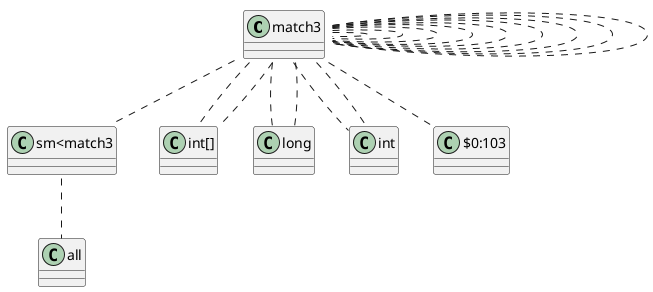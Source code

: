 @startuml
"match3::game" .. "sm<match3::controller>"
"sm<match3::controller>" .. "all"
"match3::config" .. "match3::board"
"match3::board" .. "int[]"
"match3::config" .. "match3::board"
"match3::config" .. "long"
"match3::config" .. "int"
"match3::config" .. "match3::view"
"match3::view" .. "match3::sdl_canvas"
"match3::sdl_canvas" .. "match3::config"
"match3::config" .. "match3::board"
"match3::board" .. "match3::animations"
"match3::animations" .. "match3::view"
"match3::view" .. "long"
"match3::view" .. "int"
"match3::config" .. "match3::view"
"match3::view" .. "int[]"
"match3::config" .. "$0:103"
@enduml
